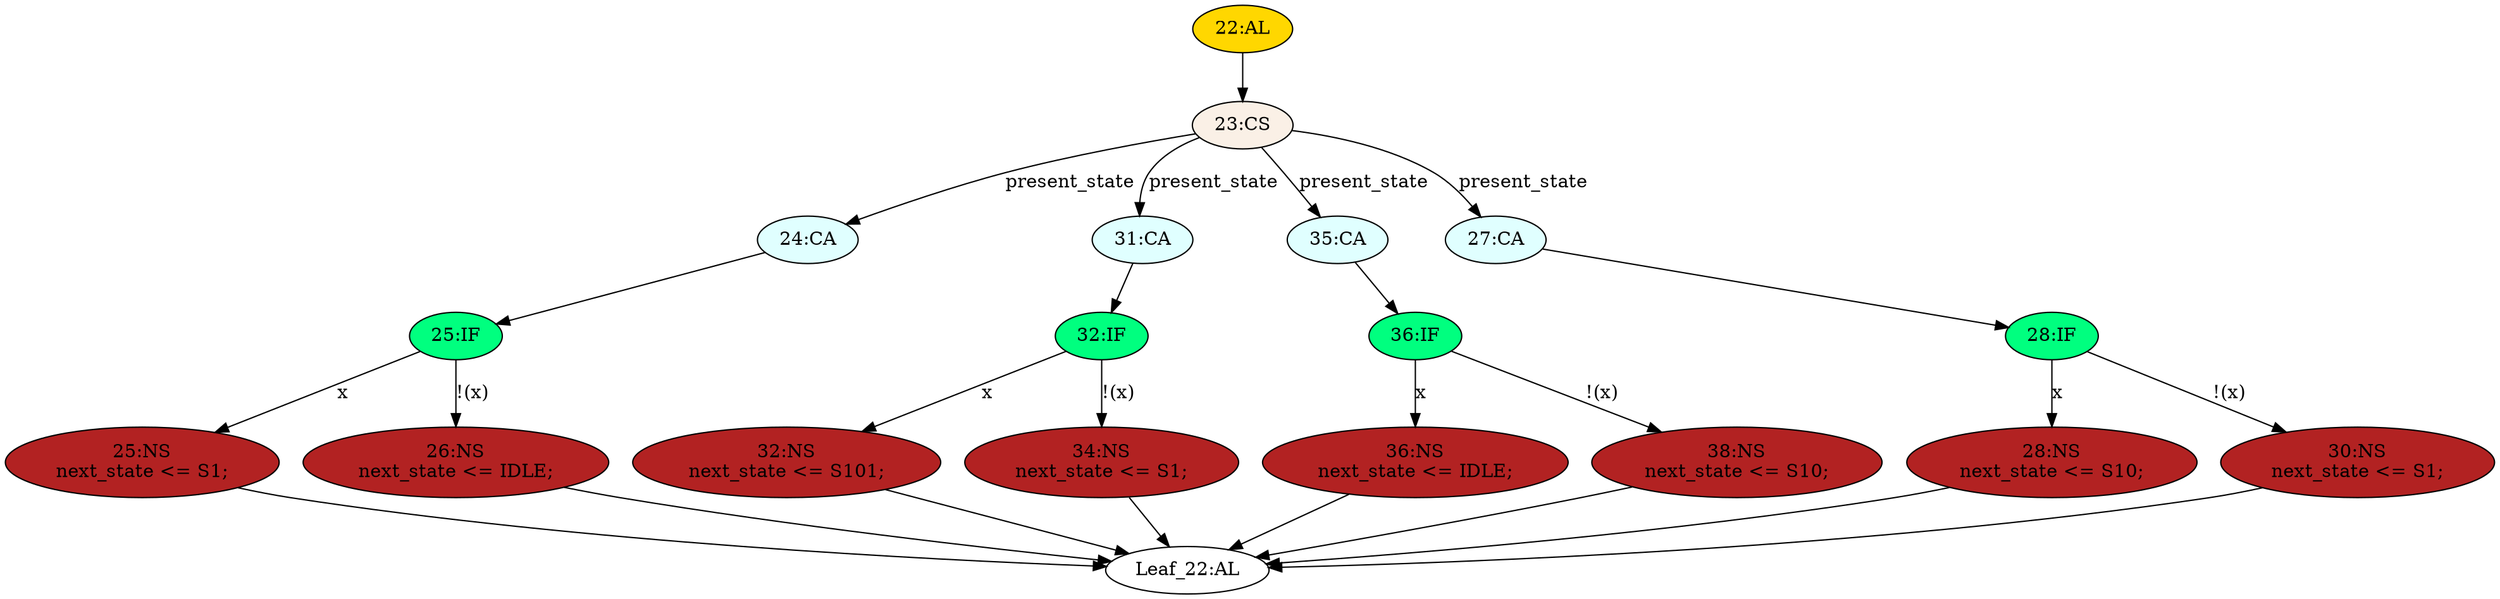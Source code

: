 strict digraph "" {
	node [label="\N"];
	"22:AL"	[ast="<pyverilog.vparser.ast.Always object at 0x7fadbef8c0d0>",
		clk_sens=False,
		fillcolor=gold,
		label="22:AL",
		sens="['present_state', 'x']",
		statements="[]",
		style=filled,
		typ=Always,
		use_var="['x', 'present_state']"];
	"23:CS"	[ast="<pyverilog.vparser.ast.CaseStatement object at 0x7fadbef8c290>",
		fillcolor=linen,
		label="23:CS",
		statements="[]",
		style=filled,
		typ=CaseStatement];
	"22:AL" -> "23:CS"	[cond="[]",
		lineno=None];
	"24:CA"	[ast="<pyverilog.vparser.ast.Case object at 0x7fadbef8c350>",
		fillcolor=lightcyan,
		label="24:CA",
		statements="[]",
		style=filled,
		typ=Case];
	"25:IF"	[ast="<pyverilog.vparser.ast.IfStatement object at 0x7fadbef8c3d0>",
		fillcolor=springgreen,
		label="25:IF",
		statements="[]",
		style=filled,
		typ=IfStatement];
	"24:CA" -> "25:IF"	[cond="[]",
		lineno=None];
	"23:CS" -> "24:CA"	[cond="['present_state']",
		label=present_state,
		lineno=23];
	"31:CA"	[ast="<pyverilog.vparser.ast.Case object at 0x7fadbef8cb10>",
		fillcolor=lightcyan,
		label="31:CA",
		statements="[]",
		style=filled,
		typ=Case];
	"23:CS" -> "31:CA"	[cond="['present_state']",
		label=present_state,
		lineno=23];
	"35:CA"	[ast="<pyverilog.vparser.ast.Case object at 0x7fadbef8ce90>",
		fillcolor=lightcyan,
		label="35:CA",
		statements="[]",
		style=filled,
		typ=Case];
	"23:CS" -> "35:CA"	[cond="['present_state']",
		label=present_state,
		lineno=23];
	"27:CA"	[ast="<pyverilog.vparser.ast.Case object at 0x7fadbef8c790>",
		fillcolor=lightcyan,
		label="27:CA",
		statements="[]",
		style=filled,
		typ=Case];
	"23:CS" -> "27:CA"	[cond="['present_state']",
		label=present_state,
		lineno=23];
	"32:IF"	[ast="<pyverilog.vparser.ast.IfStatement object at 0x7fadbef8cb90>",
		fillcolor=springgreen,
		label="32:IF",
		statements="[]",
		style=filled,
		typ=IfStatement];
	"31:CA" -> "32:IF"	[cond="[]",
		lineno=None];
	"36:IF"	[ast="<pyverilog.vparser.ast.IfStatement object at 0x7fadbef8cf10>",
		fillcolor=springgreen,
		label="36:IF",
		statements="[]",
		style=filled,
		typ=IfStatement];
	"36:NS"	[ast="<pyverilog.vparser.ast.NonblockingSubstitution object at 0x7fadbefbb0d0>",
		fillcolor=firebrick,
		label="36:NS
next_state <= IDLE;",
		statements="[<pyverilog.vparser.ast.NonblockingSubstitution object at 0x7fadbefbb0d0>]",
		style=filled,
		typ=NonblockingSubstitution];
	"36:IF" -> "36:NS"	[cond="['x']",
		label=x,
		lineno=36];
	"38:NS"	[ast="<pyverilog.vparser.ast.NonblockingSubstitution object at 0x7fadbef8cf50>",
		fillcolor=firebrick,
		label="38:NS
next_state <= S10;",
		statements="[<pyverilog.vparser.ast.NonblockingSubstitution object at 0x7fadbef8cf50>]",
		style=filled,
		typ=NonblockingSubstitution];
	"36:IF" -> "38:NS"	[cond="['x']",
		label="!(x)",
		lineno=36];
	"28:IF"	[ast="<pyverilog.vparser.ast.IfStatement object at 0x7fadbef8c810>",
		fillcolor=springgreen,
		label="28:IF",
		statements="[]",
		style=filled,
		typ=IfStatement];
	"28:NS"	[ast="<pyverilog.vparser.ast.NonblockingSubstitution object at 0x7fadbef8c990>",
		fillcolor=firebrick,
		label="28:NS
next_state <= S10;",
		statements="[<pyverilog.vparser.ast.NonblockingSubstitution object at 0x7fadbef8c990>]",
		style=filled,
		typ=NonblockingSubstitution];
	"28:IF" -> "28:NS"	[cond="['x']",
		label=x,
		lineno=28];
	"30:NS"	[ast="<pyverilog.vparser.ast.NonblockingSubstitution object at 0x7fadbef8c850>",
		fillcolor=firebrick,
		label="30:NS
next_state <= S1;",
		statements="[<pyverilog.vparser.ast.NonblockingSubstitution object at 0x7fadbef8c850>]",
		style=filled,
		typ=NonblockingSubstitution];
	"28:IF" -> "30:NS"	[cond="['x']",
		label="!(x)",
		lineno=28];
	"25:NS"	[ast="<pyverilog.vparser.ast.NonblockingSubstitution object at 0x7fadbef8c610>",
		fillcolor=firebrick,
		label="25:NS
next_state <= S1;",
		statements="[<pyverilog.vparser.ast.NonblockingSubstitution object at 0x7fadbef8c610>]",
		style=filled,
		typ=NonblockingSubstitution];
	"25:IF" -> "25:NS"	[cond="['x']",
		label=x,
		lineno=25];
	"26:NS"	[ast="<pyverilog.vparser.ast.NonblockingSubstitution object at 0x7fadbef8c450>",
		fillcolor=firebrick,
		label="26:NS
next_state <= IDLE;",
		statements="[<pyverilog.vparser.ast.NonblockingSubstitution object at 0x7fadbef8c450>]",
		style=filled,
		typ=NonblockingSubstitution];
	"25:IF" -> "26:NS"	[cond="['x']",
		label="!(x)",
		lineno=25];
	"32:NS"	[ast="<pyverilog.vparser.ast.NonblockingSubstitution object at 0x7fadbef8cd10>",
		fillcolor=firebrick,
		label="32:NS
next_state <= S101;",
		statements="[<pyverilog.vparser.ast.NonblockingSubstitution object at 0x7fadbef8cd10>]",
		style=filled,
		typ=NonblockingSubstitution];
	"32:IF" -> "32:NS"	[cond="['x']",
		label=x,
		lineno=32];
	"34:NS"	[ast="<pyverilog.vparser.ast.NonblockingSubstitution object at 0x7fadbef8cbd0>",
		fillcolor=firebrick,
		label="34:NS
next_state <= S1;",
		statements="[<pyverilog.vparser.ast.NonblockingSubstitution object at 0x7fadbef8cbd0>]",
		style=filled,
		typ=NonblockingSubstitution];
	"32:IF" -> "34:NS"	[cond="['x']",
		label="!(x)",
		lineno=32];
	"Leaf_22:AL"	[def_var="['next_state']",
		label="Leaf_22:AL"];
	"28:NS" -> "Leaf_22:AL"	[cond="[]",
		lineno=None];
	"35:CA" -> "36:IF"	[cond="[]",
		lineno=None];
	"30:NS" -> "Leaf_22:AL"	[cond="[]",
		lineno=None];
	"25:NS" -> "Leaf_22:AL"	[cond="[]",
		lineno=None];
	"32:NS" -> "Leaf_22:AL"	[cond="[]",
		lineno=None];
	"26:NS" -> "Leaf_22:AL"	[cond="[]",
		lineno=None];
	"36:NS" -> "Leaf_22:AL"	[cond="[]",
		lineno=None];
	"38:NS" -> "Leaf_22:AL"	[cond="[]",
		lineno=None];
	"27:CA" -> "28:IF"	[cond="[]",
		lineno=None];
	"34:NS" -> "Leaf_22:AL"	[cond="[]",
		lineno=None];
}
